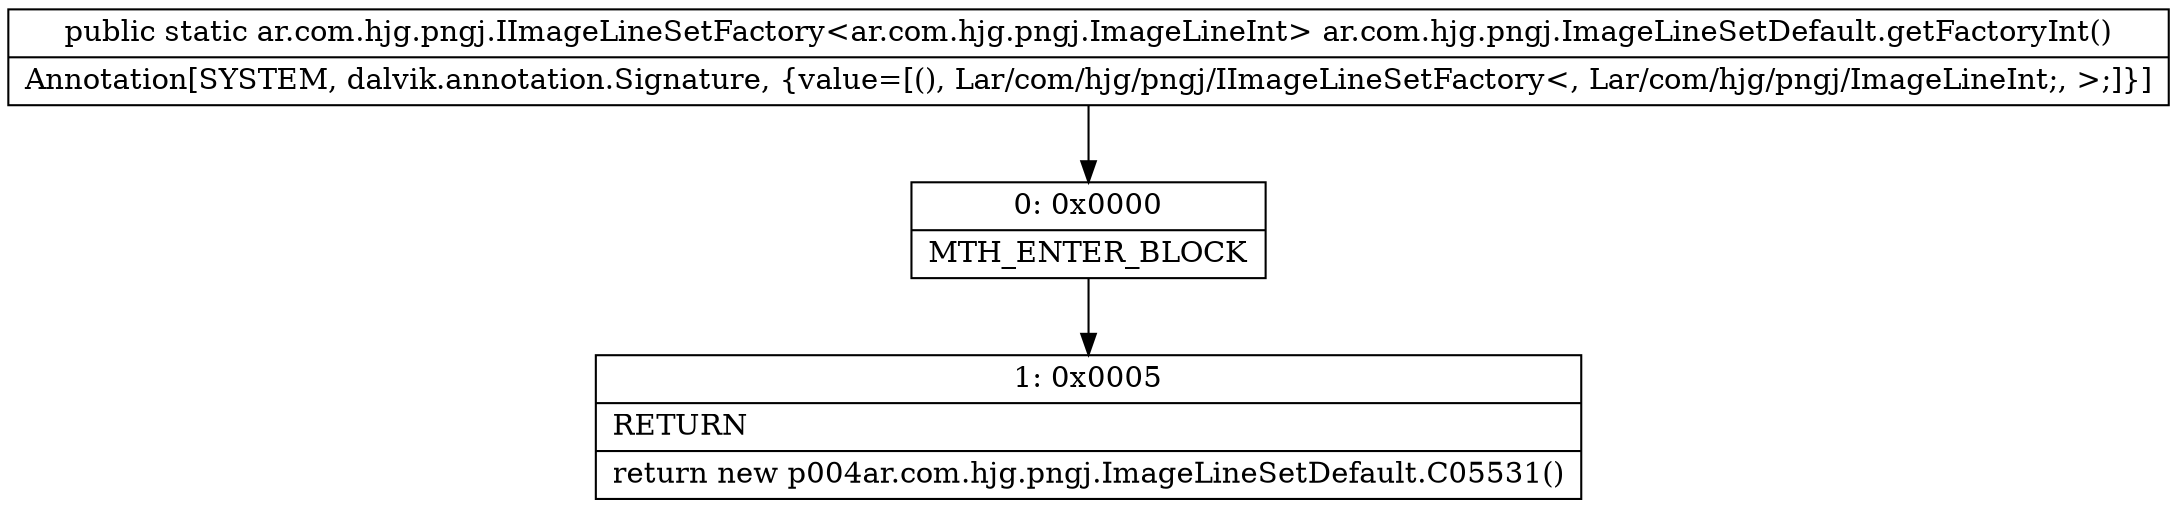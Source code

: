 digraph "CFG forar.com.hjg.pngj.ImageLineSetDefault.getFactoryInt()Lar\/com\/hjg\/pngj\/IImageLineSetFactory;" {
Node_0 [shape=record,label="{0\:\ 0x0000|MTH_ENTER_BLOCK\l}"];
Node_1 [shape=record,label="{1\:\ 0x0005|RETURN\l|return new p004ar.com.hjg.pngj.ImageLineSetDefault.C05531()\l}"];
MethodNode[shape=record,label="{public static ar.com.hjg.pngj.IImageLineSetFactory\<ar.com.hjg.pngj.ImageLineInt\> ar.com.hjg.pngj.ImageLineSetDefault.getFactoryInt()  | Annotation[SYSTEM, dalvik.annotation.Signature, \{value=[(), Lar\/com\/hjg\/pngj\/IImageLineSetFactory\<, Lar\/com\/hjg\/pngj\/ImageLineInt;, \>;]\}]\l}"];
MethodNode -> Node_0;
Node_0 -> Node_1;
}

